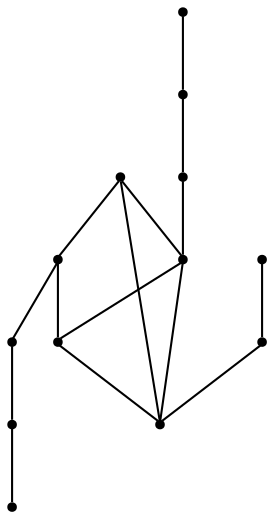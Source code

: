 graph {
  node [shape=point,comment="{\"directed\":false,\"doi\":\"10.1007/978-3-030-04414-5_41\",\"figure\":\"2 (1)\"}"]

  v0 [pos="442.8340966548117,619.9763902030692"]
  v1 [pos="442.8340966548116,709.5020621544429"]
  v2 [pos="442.8340966548117,769.1858010635996"]
  v3 [pos="442.8340966548116,828.8696671480332"]
  v4 [pos="442.8340966548117,500.6077519103551"]
  v5 [pos="323.46506050866844,679.6601291122261"]
  v6 [pos="204.0950188706704,858.7113458396964"]
  v7 [pos="323.46506050866844,739.3438680213828"]
  v8 [pos="323.46506050866844,560.2884545097793"]
  v9 [pos="323.46506050866844,590.1334238617287"]
  v10 [pos="323.46506050866844,530.4465214675625"]
  v11 [pos="204.0950188706704,799.0267008066927"]
  v12 [pos="204.09501887067037,649.8181960700092"]

  v4 -- v6 [id="-8",pos="442.8340966548117,500.6077519103551 383.15271031131164,828.869476385118 383.15271031131164,828.869476385118 383.15271031131164,828.869476385118 204.0950188706704,858.7113458396964 204.0950188706704,858.7113458396964 204.0950188706704,858.7113458396964"]
  v10 -- v8 [id="-9",pos="323.46506050866844,530.4465214675625 323.46506050866844,560.2884545097793 323.46506050866844,560.2884545097793 323.46506050866844,560.2884545097793"]
  v5 -- v7 [id="-10",pos="323.46506050866844,679.6601291122261 323.46506050866844,739.3438680213828 323.46506050866844,739.3438680213828 323.46506050866844,739.3438680213828"]
  v9 -- v5 [id="-12",pos="323.46506050866844,590.1334238617287 323.46506050866844,679.6601291122261 323.46506050866844,679.6601291122261 323.46506050866844,679.6601291122261"]
  v12 -- v11 [id="-17",pos="204.09501887067037,649.8181960700092 204.0950188706704,799.0267008066927 204.0950188706704,799.0267008066927 204.0950188706704,799.0267008066927"]
  v11 -- v6 [id="-18",pos="204.0950188706704,799.0267008066927 204.0950188706704,858.7113458396964 204.0950188706704,858.7113458396964 204.0950188706704,858.7113458396964"]
  v1 -- v2 [id="-19",pos="442.8340966548116,709.5020621544429 442.8340966548117,769.1858010635996 442.8340966548117,769.1858010635996 442.8340966548117,769.1858010635996"]
  v0 -- v7 [id="-22",pos="442.8340966548117,619.9763902030692 323.46506050866844,739.3438680213828 323.46506050866844,739.3438680213828 323.46506050866844,739.3438680213828"]
  v7 -- v6 [id="-23",pos="323.46506050866844,739.3438680213828 204.0950188706704,858.7113458396964 204.0950188706704,858.7113458396964 204.0950188706704,858.7113458396964"]
  v4 -- v5 [id="-24",pos="442.8340966548117,500.6077519103551 323.46506050866844,679.6601291122261 323.46506050866844,679.6601291122261 323.46506050866844,679.6601291122261"]
  v5 -- v6 [id="-25",pos="323.46506050866844,679.6601291122261 204.0950188706704,858.7113458396964 204.0950188706704,858.7113458396964 204.0950188706704,858.7113458396964"]
  v8 -- v9 [id="-26",pos="323.46506050866844,560.2884545097793 323.46506050866844,590.1334238617287 323.46506050866844,590.1334238617287 323.46506050866844,590.1334238617287"]
  v2 -- v3 [id="-27",pos="442.8340966548117,769.1858010635996 442.8340966548116,828.8696671480332 442.8340966548116,828.8696671480332 442.8340966548116,828.8696671480332"]
  v4 -- v0 [id="-28",pos="442.8340966548117,500.6077519103551 442.8340966548117,619.9763902030692 442.8340966548117,619.9763902030692 442.8340966548117,619.9763902030692"]
  v0 -- v1 [id="-29",pos="442.8340966548117,619.9763902030692 442.8340966548116,709.5020621544429 442.8340966548116,709.5020621544429 442.8340966548116,709.5020621544429"]
}